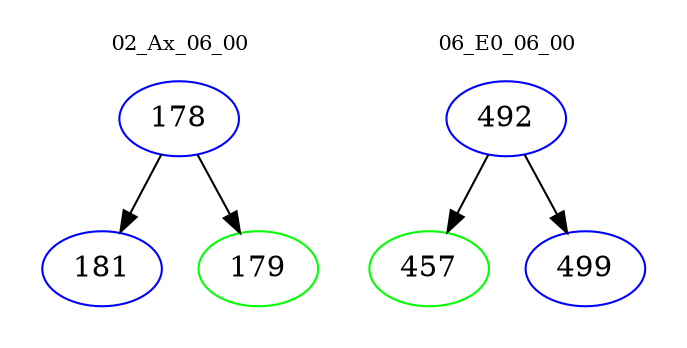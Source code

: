digraph{
subgraph cluster_0 {
color = white
label = "02_Ax_06_00";
fontsize=10;
T0_178 [label="178", color="blue"]
T0_178 -> T0_181 [color="black"]
T0_181 [label="181", color="blue"]
T0_178 -> T0_179 [color="black"]
T0_179 [label="179", color="green"]
}
subgraph cluster_1 {
color = white
label = "06_E0_06_00";
fontsize=10;
T1_492 [label="492", color="blue"]
T1_492 -> T1_457 [color="black"]
T1_457 [label="457", color="green"]
T1_492 -> T1_499 [color="black"]
T1_499 [label="499", color="blue"]
}
}
